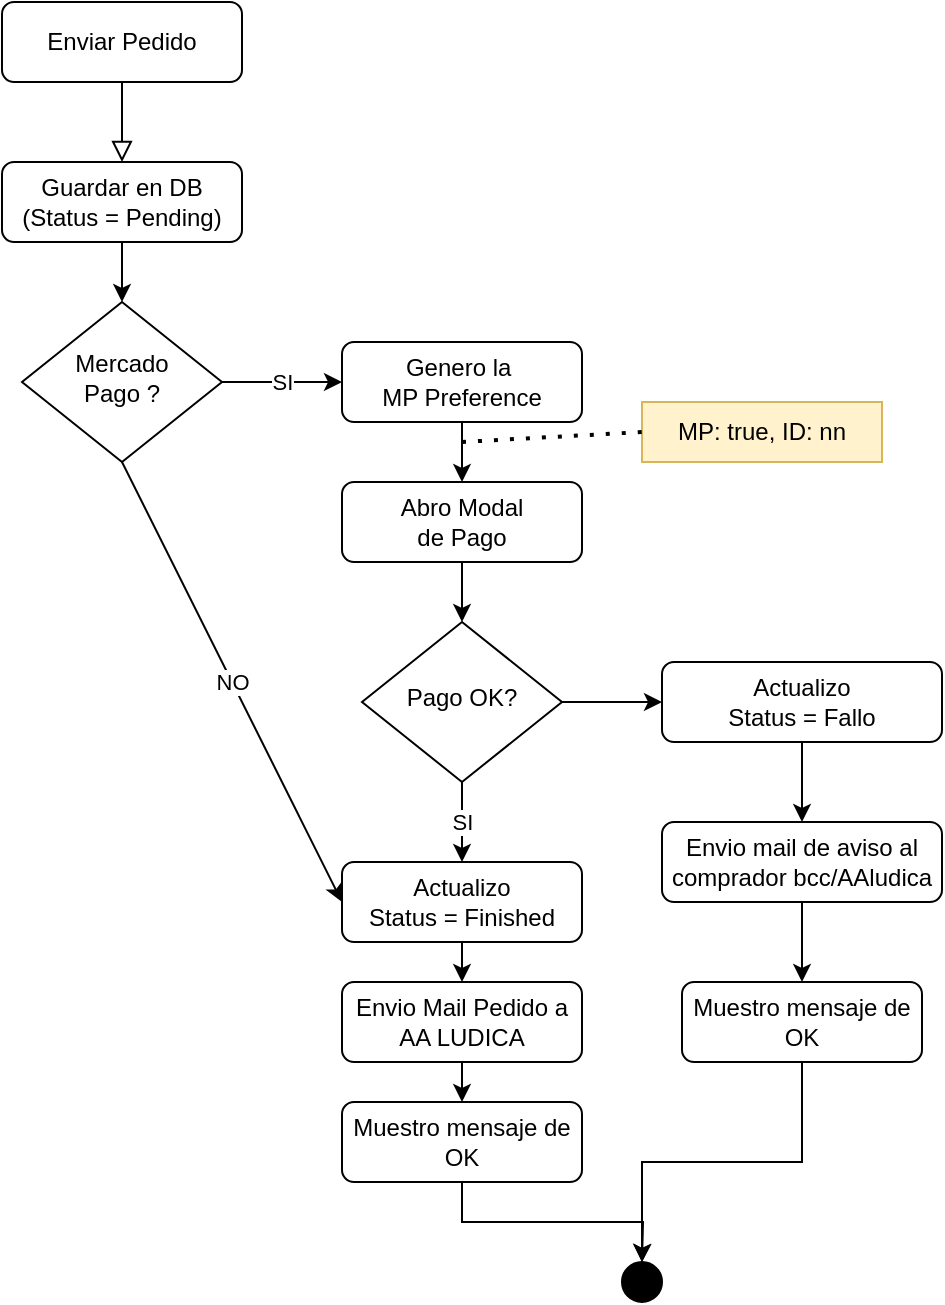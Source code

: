 <mxfile version="16.1.2" type="device"><diagram id="C5RBs43oDa-KdzZeNtuy" name="Page-1"><mxGraphModel dx="1422" dy="762" grid="1" gridSize="10" guides="1" tooltips="1" connect="1" arrows="1" fold="1" page="1" pageScale="1" pageWidth="827" pageHeight="1169" math="0" shadow="0"><root><mxCell id="WIyWlLk6GJQsqaUBKTNV-0"/><mxCell id="WIyWlLk6GJQsqaUBKTNV-1" parent="WIyWlLk6GJQsqaUBKTNV-0"/><mxCell id="WIyWlLk6GJQsqaUBKTNV-2" value="" style="rounded=0;html=1;jettySize=auto;orthogonalLoop=1;fontSize=11;endArrow=block;endFill=0;endSize=8;strokeWidth=1;shadow=0;labelBackgroundColor=none;edgeStyle=orthogonalEdgeStyle;entryX=0.5;entryY=0;entryDx=0;entryDy=0;" parent="WIyWlLk6GJQsqaUBKTNV-1" source="WIyWlLk6GJQsqaUBKTNV-3" target="WIyWlLk6GJQsqaUBKTNV-7" edge="1"><mxGeometry relative="1" as="geometry"/></mxCell><mxCell id="WIyWlLk6GJQsqaUBKTNV-3" value="Enviar Pedido" style="rounded=1;whiteSpace=wrap;html=1;fontSize=12;glass=0;strokeWidth=1;shadow=0;" parent="WIyWlLk6GJQsqaUBKTNV-1" vertex="1"><mxGeometry x="160" y="80" width="120" height="40" as="geometry"/></mxCell><mxCell id="WIyWlLk6GJQsqaUBKTNV-6" value="Mercado&lt;br&gt;Pago ?" style="rhombus;whiteSpace=wrap;html=1;shadow=0;fontFamily=Helvetica;fontSize=12;align=center;strokeWidth=1;spacing=6;spacingTop=-4;" parent="WIyWlLk6GJQsqaUBKTNV-1" vertex="1"><mxGeometry x="170" y="230" width="100" height="80" as="geometry"/></mxCell><mxCell id="WIyWlLk6GJQsqaUBKTNV-7" value="Guardar en DB&lt;br&gt;(Status = Pending)" style="rounded=1;whiteSpace=wrap;html=1;fontSize=12;glass=0;strokeWidth=1;shadow=0;" parent="WIyWlLk6GJQsqaUBKTNV-1" vertex="1"><mxGeometry x="160" y="160" width="120" height="40" as="geometry"/></mxCell><mxCell id="mHyLI__5xD6upSQFgdUm-1" value="" style="endArrow=classic;html=1;rounded=0;exitX=0.5;exitY=1;exitDx=0;exitDy=0;entryX=0.5;entryY=0;entryDx=0;entryDy=0;" edge="1" parent="WIyWlLk6GJQsqaUBKTNV-1" source="WIyWlLk6GJQsqaUBKTNV-7" target="WIyWlLk6GJQsqaUBKTNV-6"><mxGeometry width="50" height="50" relative="1" as="geometry"><mxPoint x="390" y="150" as="sourcePoint"/><mxPoint x="440" y="100" as="targetPoint"/></mxGeometry></mxCell><mxCell id="mHyLI__5xD6upSQFgdUm-2" value="NO" style="endArrow=classic;html=1;rounded=0;exitX=0.5;exitY=1;exitDx=0;exitDy=0;entryX=0;entryY=0.5;entryDx=0;entryDy=0;" edge="1" parent="WIyWlLk6GJQsqaUBKTNV-1" source="WIyWlLk6GJQsqaUBKTNV-6" target="mHyLI__5xD6upSQFgdUm-19"><mxGeometry width="50" height="50" relative="1" as="geometry"><mxPoint x="230" y="210" as="sourcePoint"/><mxPoint x="220" y="350" as="targetPoint"/></mxGeometry></mxCell><mxCell id="mHyLI__5xD6upSQFgdUm-3" value="SI" style="endArrow=classic;html=1;rounded=0;exitX=1;exitY=0.5;exitDx=0;exitDy=0;entryX=0;entryY=0.5;entryDx=0;entryDy=0;" edge="1" parent="WIyWlLk6GJQsqaUBKTNV-1" source="WIyWlLk6GJQsqaUBKTNV-6" target="mHyLI__5xD6upSQFgdUm-4"><mxGeometry width="50" height="50" relative="1" as="geometry"><mxPoint x="230" y="320" as="sourcePoint"/><mxPoint x="320" y="270" as="targetPoint"/></mxGeometry></mxCell><mxCell id="mHyLI__5xD6upSQFgdUm-4" value="Genero la&amp;nbsp;&lt;br&gt;MP Preference" style="rounded=1;whiteSpace=wrap;html=1;fontSize=12;glass=0;strokeWidth=1;shadow=0;" vertex="1" parent="WIyWlLk6GJQsqaUBKTNV-1"><mxGeometry x="330" y="250" width="120" height="40" as="geometry"/></mxCell><mxCell id="mHyLI__5xD6upSQFgdUm-22" style="edgeStyle=orthogonalEdgeStyle;rounded=0;orthogonalLoop=1;jettySize=auto;html=1;exitX=0.5;exitY=1;exitDx=0;exitDy=0;entryX=0.5;entryY=0;entryDx=0;entryDy=0;" edge="1" parent="WIyWlLk6GJQsqaUBKTNV-1" source="mHyLI__5xD6upSQFgdUm-5" target="mHyLI__5xD6upSQFgdUm-16"><mxGeometry relative="1" as="geometry"/></mxCell><mxCell id="mHyLI__5xD6upSQFgdUm-5" value="Abro Modal &lt;br&gt;de Pago" style="rounded=1;whiteSpace=wrap;html=1;fontSize=12;glass=0;strokeWidth=1;shadow=0;" vertex="1" parent="WIyWlLk6GJQsqaUBKTNV-1"><mxGeometry x="330" y="320" width="120" height="40" as="geometry"/></mxCell><mxCell id="mHyLI__5xD6upSQFgdUm-6" value="" style="endArrow=classic;html=1;rounded=0;exitX=0.5;exitY=1;exitDx=0;exitDy=0;entryX=0.5;entryY=0;entryDx=0;entryDy=0;" edge="1" parent="WIyWlLk6GJQsqaUBKTNV-1" source="mHyLI__5xD6upSQFgdUm-4" target="mHyLI__5xD6upSQFgdUm-5"><mxGeometry width="50" height="50" relative="1" as="geometry"><mxPoint x="230" y="210" as="sourcePoint"/><mxPoint x="230" y="240" as="targetPoint"/></mxGeometry></mxCell><mxCell id="mHyLI__5xD6upSQFgdUm-14" value="MP: true, ID: nn" style="rounded=0;whiteSpace=wrap;html=1;fillColor=#fff2cc;strokeColor=#d6b656;" vertex="1" parent="WIyWlLk6GJQsqaUBKTNV-1"><mxGeometry x="480" y="280" width="120" height="30" as="geometry"/></mxCell><mxCell id="mHyLI__5xD6upSQFgdUm-15" value="" style="endArrow=none;dashed=1;html=1;dashPattern=1 3;strokeWidth=2;rounded=0;entryX=0;entryY=0.5;entryDx=0;entryDy=0;" edge="1" parent="WIyWlLk6GJQsqaUBKTNV-1" target="mHyLI__5xD6upSQFgdUm-14"><mxGeometry width="50" height="50" relative="1" as="geometry"><mxPoint x="390" y="300" as="sourcePoint"/><mxPoint x="440" y="200" as="targetPoint"/></mxGeometry></mxCell><mxCell id="mHyLI__5xD6upSQFgdUm-21" value="SI" style="edgeStyle=orthogonalEdgeStyle;rounded=0;orthogonalLoop=1;jettySize=auto;html=1;exitX=0.5;exitY=1;exitDx=0;exitDy=0;entryX=0.5;entryY=0;entryDx=0;entryDy=0;" edge="1" parent="WIyWlLk6GJQsqaUBKTNV-1" source="mHyLI__5xD6upSQFgdUm-16" target="mHyLI__5xD6upSQFgdUm-19"><mxGeometry relative="1" as="geometry"/></mxCell><mxCell id="mHyLI__5xD6upSQFgdUm-30" style="edgeStyle=orthogonalEdgeStyle;rounded=0;orthogonalLoop=1;jettySize=auto;html=1;exitX=1;exitY=0.5;exitDx=0;exitDy=0;entryX=0;entryY=0.5;entryDx=0;entryDy=0;" edge="1" parent="WIyWlLk6GJQsqaUBKTNV-1" source="mHyLI__5xD6upSQFgdUm-16" target="mHyLI__5xD6upSQFgdUm-27"><mxGeometry relative="1" as="geometry"/></mxCell><mxCell id="mHyLI__5xD6upSQFgdUm-16" value="Pago OK?" style="rhombus;whiteSpace=wrap;html=1;shadow=0;fontFamily=Helvetica;fontSize=12;align=center;strokeWidth=1;spacing=6;spacingTop=-4;" vertex="1" parent="WIyWlLk6GJQsqaUBKTNV-1"><mxGeometry x="340" y="390" width="100" height="80" as="geometry"/></mxCell><mxCell id="mHyLI__5xD6upSQFgdUm-24" style="edgeStyle=orthogonalEdgeStyle;rounded=0;orthogonalLoop=1;jettySize=auto;html=1;exitX=0.5;exitY=1;exitDx=0;exitDy=0;entryX=0.5;entryY=0;entryDx=0;entryDy=0;" edge="1" parent="WIyWlLk6GJQsqaUBKTNV-1" source="mHyLI__5xD6upSQFgdUm-19" target="mHyLI__5xD6upSQFgdUm-23"><mxGeometry relative="1" as="geometry"/></mxCell><mxCell id="mHyLI__5xD6upSQFgdUm-19" value="Actualizo &lt;br&gt;Status = Finished" style="rounded=1;whiteSpace=wrap;html=1;fontSize=12;glass=0;strokeWidth=1;shadow=0;" vertex="1" parent="WIyWlLk6GJQsqaUBKTNV-1"><mxGeometry x="330" y="510" width="120" height="40" as="geometry"/></mxCell><mxCell id="mHyLI__5xD6upSQFgdUm-26" style="edgeStyle=orthogonalEdgeStyle;rounded=0;orthogonalLoop=1;jettySize=auto;html=1;exitX=0.5;exitY=1;exitDx=0;exitDy=0;entryX=0.5;entryY=0;entryDx=0;entryDy=0;" edge="1" parent="WIyWlLk6GJQsqaUBKTNV-1" source="mHyLI__5xD6upSQFgdUm-23" target="mHyLI__5xD6upSQFgdUm-25"><mxGeometry relative="1" as="geometry"/></mxCell><mxCell id="mHyLI__5xD6upSQFgdUm-23" value="Envio Mail Pedido a&lt;br&gt;AA LUDICA" style="rounded=1;whiteSpace=wrap;html=1;fontSize=12;glass=0;strokeWidth=1;shadow=0;" vertex="1" parent="WIyWlLk6GJQsqaUBKTNV-1"><mxGeometry x="330" y="570" width="120" height="40" as="geometry"/></mxCell><mxCell id="mHyLI__5xD6upSQFgdUm-38" style="edgeStyle=orthogonalEdgeStyle;rounded=0;orthogonalLoop=1;jettySize=auto;html=1;exitX=0.5;exitY=1;exitDx=0;exitDy=0;" edge="1" parent="WIyWlLk6GJQsqaUBKTNV-1" source="mHyLI__5xD6upSQFgdUm-25"><mxGeometry relative="1" as="geometry"><mxPoint x="480" y="710" as="targetPoint"/></mxGeometry></mxCell><mxCell id="mHyLI__5xD6upSQFgdUm-25" value="Muestro mensaje de OK" style="rounded=1;whiteSpace=wrap;html=1;fontSize=12;glass=0;strokeWidth=1;shadow=0;" vertex="1" parent="WIyWlLk6GJQsqaUBKTNV-1"><mxGeometry x="330" y="630" width="120" height="40" as="geometry"/></mxCell><mxCell id="mHyLI__5xD6upSQFgdUm-32" style="edgeStyle=orthogonalEdgeStyle;rounded=0;orthogonalLoop=1;jettySize=auto;html=1;exitX=0.5;exitY=1;exitDx=0;exitDy=0;entryX=0.5;entryY=0;entryDx=0;entryDy=0;" edge="1" parent="WIyWlLk6GJQsqaUBKTNV-1" source="mHyLI__5xD6upSQFgdUm-27" target="mHyLI__5xD6upSQFgdUm-31"><mxGeometry relative="1" as="geometry"/></mxCell><mxCell id="mHyLI__5xD6upSQFgdUm-27" value="Actualizo &lt;br&gt;Status = Fallo" style="rounded=1;whiteSpace=wrap;html=1;fontSize=12;glass=0;strokeWidth=1;shadow=0;" vertex="1" parent="WIyWlLk6GJQsqaUBKTNV-1"><mxGeometry x="490" y="410" width="140" height="40" as="geometry"/></mxCell><mxCell id="mHyLI__5xD6upSQFgdUm-34" style="edgeStyle=orthogonalEdgeStyle;rounded=0;orthogonalLoop=1;jettySize=auto;html=1;exitX=0.5;exitY=1;exitDx=0;exitDy=0;entryX=0.5;entryY=0;entryDx=0;entryDy=0;" edge="1" parent="WIyWlLk6GJQsqaUBKTNV-1" source="mHyLI__5xD6upSQFgdUm-31" target="mHyLI__5xD6upSQFgdUm-33"><mxGeometry relative="1" as="geometry"/></mxCell><mxCell id="mHyLI__5xD6upSQFgdUm-31" value="Envio mail de aviso al comprador bcc/AAludica" style="rounded=1;whiteSpace=wrap;html=1;fontSize=12;glass=0;strokeWidth=1;shadow=0;" vertex="1" parent="WIyWlLk6GJQsqaUBKTNV-1"><mxGeometry x="490" y="490" width="140" height="40" as="geometry"/></mxCell><mxCell id="mHyLI__5xD6upSQFgdUm-37" style="edgeStyle=orthogonalEdgeStyle;rounded=0;orthogonalLoop=1;jettySize=auto;html=1;exitX=0.5;exitY=1;exitDx=0;exitDy=0;" edge="1" parent="WIyWlLk6GJQsqaUBKTNV-1" source="mHyLI__5xD6upSQFgdUm-33" target="mHyLI__5xD6upSQFgdUm-35"><mxGeometry relative="1" as="geometry"/></mxCell><mxCell id="mHyLI__5xD6upSQFgdUm-33" value="Muestro mensaje de OK" style="rounded=1;whiteSpace=wrap;html=1;fontSize=12;glass=0;strokeWidth=1;shadow=0;" vertex="1" parent="WIyWlLk6GJQsqaUBKTNV-1"><mxGeometry x="500" y="570" width="120" height="40" as="geometry"/></mxCell><mxCell id="mHyLI__5xD6upSQFgdUm-35" value="" style="ellipse;whiteSpace=wrap;html=1;aspect=fixed;fillColor=#000000;" vertex="1" parent="WIyWlLk6GJQsqaUBKTNV-1"><mxGeometry x="470" y="710" width="20" height="20" as="geometry"/></mxCell></root></mxGraphModel></diagram></mxfile>